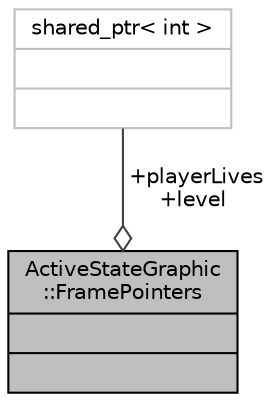 digraph "ActiveStateGraphic::FramePointers"
{
 // INTERACTIVE_SVG=YES
 // LATEX_PDF_SIZE
  bgcolor="transparent";
  edge [fontname="Helvetica",fontsize="10",labelfontname="Helvetica",labelfontsize="10"];
  node [fontname="Helvetica",fontsize="10",shape=record];
  Node1 [label="{ActiveStateGraphic\l::FramePointers\n||}",height=0.2,width=0.4,color="black", fillcolor="grey75", style="filled", fontcolor="black",tooltip="Stores given frame object pointers."];
  Node2 -> Node1 [color="grey25",fontsize="10",style="solid",label=" +playerLives\n+level" ,arrowhead="odiamond",fontname="Helvetica"];
  Node2 [label="{shared_ptr\< int \>\n||}",height=0.2,width=0.4,color="grey75",tooltip=" "];
}
